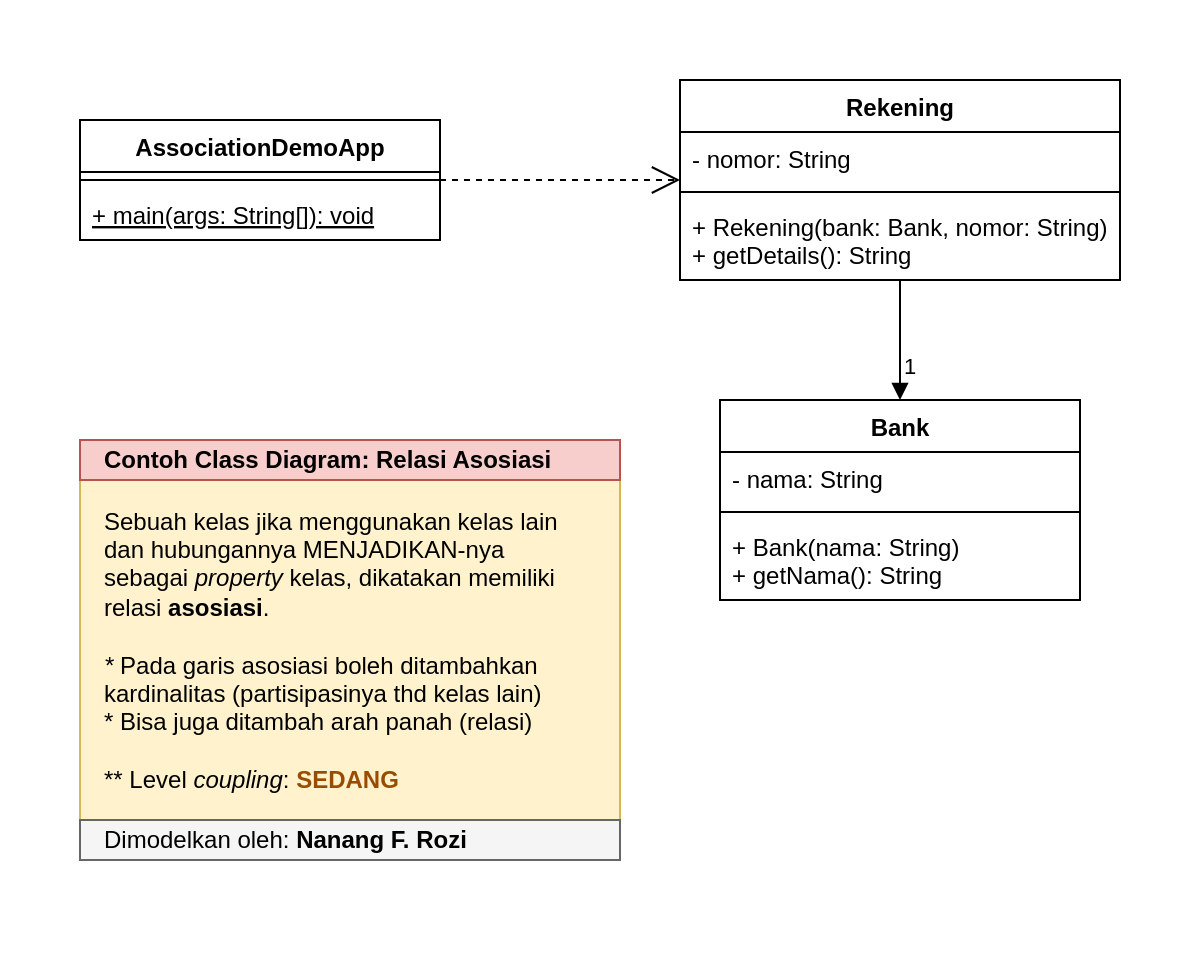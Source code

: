 <mxfile version="13.6.6" type="github"><diagram id="C5RBs43oDa-KdzZeNtuy" name="Page-1"><mxGraphModel dx="694" dy="351" grid="1" gridSize="10" guides="1" tooltips="1" connect="1" arrows="1" fold="1" page="1" pageScale="1" pageWidth="827" pageHeight="1169" math="0" shadow="0"><root><mxCell id="WIyWlLk6GJQsqaUBKTNV-0"/><mxCell id="WIyWlLk6GJQsqaUBKTNV-1" parent="WIyWlLk6GJQsqaUBKTNV-0"/><mxCell id="N9GEa8-BkHbJMitaDbJh-0" value="" style="rounded=0;whiteSpace=wrap;html=1;fontColor=none;strokeColor=none;fillColor=none;" vertex="1" parent="WIyWlLk6GJQsqaUBKTNV-1"><mxGeometry x="40" width="600" height="480" as="geometry"/></mxCell><mxCell id="N9GEa8-BkHbJMitaDbJh-4" value="" style="rounded=0;whiteSpace=wrap;html=1;fillColor=#fff2cc;strokeColor=#d6b656;" vertex="1" parent="WIyWlLk6GJQsqaUBKTNV-1"><mxGeometry x="80" y="240" width="270" height="170" as="geometry"/></mxCell><mxCell id="N9GEa8-BkHbJMitaDbJh-5" value="Sebuah kelas jika menggunakan kelas lain dan hubungannya MENJADIKAN-nya sebagai&amp;nbsp;&lt;i&gt;property &lt;/i&gt;kelas, dikatakan memiliki relasi &lt;b&gt;asosiasi&lt;/b&gt;.&lt;br&gt;&lt;br&gt;&lt;i&gt;* &lt;/i&gt;Pada garis asosiasi boleh ditambahkan kardinalitas (partisipasinya thd kelas lain)&lt;br&gt;* Bisa juga ditambah arah panah (relasi)&lt;br&gt;&lt;br&gt;** Level &lt;i&gt;coupling&lt;/i&gt;: &lt;b&gt;&lt;font color=&quot;#994c00&quot;&gt;SEDANG&lt;/font&gt;&lt;/b&gt;" style="text;html=1;fillColor=none;align=left;verticalAlign=middle;whiteSpace=wrap;rounded=0;" vertex="1" parent="WIyWlLk6GJQsqaUBKTNV-1"><mxGeometry x="90" y="240" width="250" height="170" as="geometry"/></mxCell><mxCell id="N9GEa8-BkHbJMitaDbJh-6" value="" style="group" vertex="1" connectable="0" parent="WIyWlLk6GJQsqaUBKTNV-1"><mxGeometry x="80" y="220" width="270" height="20" as="geometry"/></mxCell><mxCell id="N9GEa8-BkHbJMitaDbJh-7" value="" style="rounded=0;whiteSpace=wrap;html=1;fillColor=#f8cecc;strokeColor=#b85450;" vertex="1" parent="N9GEa8-BkHbJMitaDbJh-6"><mxGeometry width="270" height="20" as="geometry"/></mxCell><mxCell id="N9GEa8-BkHbJMitaDbJh-8" value="&lt;b&gt;Contoh Class Diagram: Relasi Asosiasi&lt;/b&gt;" style="text;html=1;strokeColor=none;fillColor=none;align=left;verticalAlign=middle;whiteSpace=wrap;rounded=0;" vertex="1" parent="N9GEa8-BkHbJMitaDbJh-6"><mxGeometry x="10" width="250" height="20" as="geometry"/></mxCell><mxCell id="N9GEa8-BkHbJMitaDbJh-17" value="Rekening" style="swimlane;fontStyle=1;align=center;verticalAlign=top;childLayout=stackLayout;horizontal=1;startSize=26;horizontalStack=0;resizeParent=1;resizeParentMax=0;resizeLast=0;collapsible=1;marginBottom=0;" vertex="1" parent="WIyWlLk6GJQsqaUBKTNV-1"><mxGeometry x="380" y="40" width="220" height="100" as="geometry"/></mxCell><mxCell id="N9GEa8-BkHbJMitaDbJh-18" value="- nomor: String" style="text;strokeColor=none;fillColor=none;align=left;verticalAlign=top;spacingLeft=4;spacingRight=4;overflow=hidden;rotatable=0;points=[[0,0.5],[1,0.5]];portConstraint=eastwest;" vertex="1" parent="N9GEa8-BkHbJMitaDbJh-17"><mxGeometry y="26" width="220" height="26" as="geometry"/></mxCell><mxCell id="N9GEa8-BkHbJMitaDbJh-19" value="" style="line;strokeWidth=1;fillColor=none;align=left;verticalAlign=middle;spacingTop=-1;spacingLeft=3;spacingRight=3;rotatable=0;labelPosition=right;points=[];portConstraint=eastwest;" vertex="1" parent="N9GEa8-BkHbJMitaDbJh-17"><mxGeometry y="52" width="220" height="8" as="geometry"/></mxCell><mxCell id="N9GEa8-BkHbJMitaDbJh-20" value="+ Rekening(bank: Bank, nomor: String)&#10;+ getDetails(): String" style="text;strokeColor=none;fillColor=none;align=left;verticalAlign=top;spacingLeft=4;spacingRight=4;overflow=hidden;rotatable=0;points=[[0,0.5],[1,0.5]];portConstraint=eastwest;" vertex="1" parent="N9GEa8-BkHbJMitaDbJh-17"><mxGeometry y="60" width="220" height="40" as="geometry"/></mxCell><mxCell id="N9GEa8-BkHbJMitaDbJh-9" value="" style="group" vertex="1" connectable="0" parent="WIyWlLk6GJQsqaUBKTNV-1"><mxGeometry x="80" y="410" width="270" height="20" as="geometry"/></mxCell><mxCell id="N9GEa8-BkHbJMitaDbJh-10" value="" style="rounded=0;whiteSpace=wrap;html=1;fillColor=#f5f5f5;strokeColor=#666666;fontColor=#333333;" vertex="1" parent="N9GEa8-BkHbJMitaDbJh-9"><mxGeometry width="270" height="20" as="geometry"/></mxCell><mxCell id="N9GEa8-BkHbJMitaDbJh-11" value="Dimodelkan oleh: &lt;b&gt;Nanang F. Rozi&lt;/b&gt;" style="text;html=1;strokeColor=none;fillColor=none;align=left;verticalAlign=middle;whiteSpace=wrap;rounded=0;" vertex="1" parent="N9GEa8-BkHbJMitaDbJh-9"><mxGeometry x="10" width="250" height="20" as="geometry"/></mxCell><mxCell id="N9GEa8-BkHbJMitaDbJh-12" value="Use" style="endArrow=open;endSize=12;dashed=1;html=1;labelPosition=left;verticalLabelPosition=top;align=right;verticalAlign=bottom;noLabel=1;fontColor=none;" edge="1" parent="WIyWlLk6GJQsqaUBKTNV-1" source="N9GEa8-BkHbJMitaDbJh-1" target="N9GEa8-BkHbJMitaDbJh-17"><mxGeometry width="160" relative="1" as="geometry"><mxPoint x="290" y="280" as="sourcePoint"/><mxPoint x="450" y="280" as="targetPoint"/></mxGeometry></mxCell><mxCell id="N9GEa8-BkHbJMitaDbJh-1" value="AssociationDemoApp" style="swimlane;fontStyle=1;align=center;verticalAlign=top;childLayout=stackLayout;horizontal=1;startSize=26;horizontalStack=0;resizeParent=1;resizeParentMax=0;resizeLast=0;collapsible=1;marginBottom=0;" vertex="1" parent="WIyWlLk6GJQsqaUBKTNV-1"><mxGeometry x="80" y="60" width="180" height="60" as="geometry"/></mxCell><mxCell id="N9GEa8-BkHbJMitaDbJh-2" value="" style="line;strokeWidth=1;fillColor=none;align=left;verticalAlign=middle;spacingTop=-1;spacingLeft=3;spacingRight=3;rotatable=0;labelPosition=right;points=[];portConstraint=eastwest;" vertex="1" parent="N9GEa8-BkHbJMitaDbJh-1"><mxGeometry y="26" width="180" height="8" as="geometry"/></mxCell><mxCell id="N9GEa8-BkHbJMitaDbJh-3" value="+ main(args: String[]): void" style="text;strokeColor=none;fillColor=none;align=left;verticalAlign=top;spacingLeft=4;spacingRight=4;overflow=hidden;rotatable=0;points=[[0,0.5],[1,0.5]];portConstraint=eastwest;fontStyle=4" vertex="1" parent="N9GEa8-BkHbJMitaDbJh-1"><mxGeometry y="34" width="180" height="26" as="geometry"/></mxCell><mxCell id="N9GEa8-BkHbJMitaDbJh-21" value="1" style="endArrow=block;endFill=1;html=1;edgeStyle=orthogonalEdgeStyle;align=left;verticalAlign=top;" edge="1" parent="WIyWlLk6GJQsqaUBKTNV-1" source="N9GEa8-BkHbJMitaDbJh-17" target="N9GEa8-BkHbJMitaDbJh-13"><mxGeometry relative="1" as="geometry"><mxPoint x="400" y="180" as="sourcePoint"/><mxPoint x="560" y="180" as="targetPoint"/><mxPoint as="offset"/></mxGeometry></mxCell><mxCell id="N9GEa8-BkHbJMitaDbJh-13" value="Bank" style="swimlane;fontStyle=1;align=center;verticalAlign=top;childLayout=stackLayout;horizontal=1;startSize=26;horizontalStack=0;resizeParent=1;resizeParentMax=0;resizeLast=0;collapsible=1;marginBottom=0;" vertex="1" parent="WIyWlLk6GJQsqaUBKTNV-1"><mxGeometry x="400" y="200" width="180" height="100" as="geometry"/></mxCell><mxCell id="N9GEa8-BkHbJMitaDbJh-14" value="- nama: String" style="text;strokeColor=none;fillColor=none;align=left;verticalAlign=top;spacingLeft=4;spacingRight=4;overflow=hidden;rotatable=0;points=[[0,0.5],[1,0.5]];portConstraint=eastwest;" vertex="1" parent="N9GEa8-BkHbJMitaDbJh-13"><mxGeometry y="26" width="180" height="26" as="geometry"/></mxCell><mxCell id="N9GEa8-BkHbJMitaDbJh-15" value="" style="line;strokeWidth=1;fillColor=none;align=left;verticalAlign=middle;spacingTop=-1;spacingLeft=3;spacingRight=3;rotatable=0;labelPosition=right;points=[];portConstraint=eastwest;" vertex="1" parent="N9GEa8-BkHbJMitaDbJh-13"><mxGeometry y="52" width="180" height="8" as="geometry"/></mxCell><mxCell id="N9GEa8-BkHbJMitaDbJh-16" value="+ Bank(nama: String)&#10;+ getNama(): String" style="text;strokeColor=none;fillColor=none;align=left;verticalAlign=top;spacingLeft=4;spacingRight=4;overflow=hidden;rotatable=0;points=[[0,0.5],[1,0.5]];portConstraint=eastwest;" vertex="1" parent="N9GEa8-BkHbJMitaDbJh-13"><mxGeometry y="60" width="180" height="40" as="geometry"/></mxCell></root></mxGraphModel></diagram></mxfile>